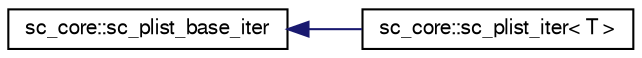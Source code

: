 digraph "Graphical Class Hierarchy"
{
  edge [fontname="FreeSans",fontsize="10",labelfontname="FreeSans",labelfontsize="10"];
  node [fontname="FreeSans",fontsize="10",shape=record];
  rankdir="LR";
  Node0 [label="sc_core::sc_plist_base_iter",height=0.2,width=0.4,color="black", fillcolor="white", style="filled",URL="$a02076.html"];
  Node0 -> Node1 [dir="back",color="midnightblue",fontsize="10",style="solid",fontname="FreeSans"];
  Node1 [label="sc_core::sc_plist_iter\< T \>",height=0.2,width=0.4,color="black", fillcolor="white", style="filled",URL="$a02068.html"];
}
